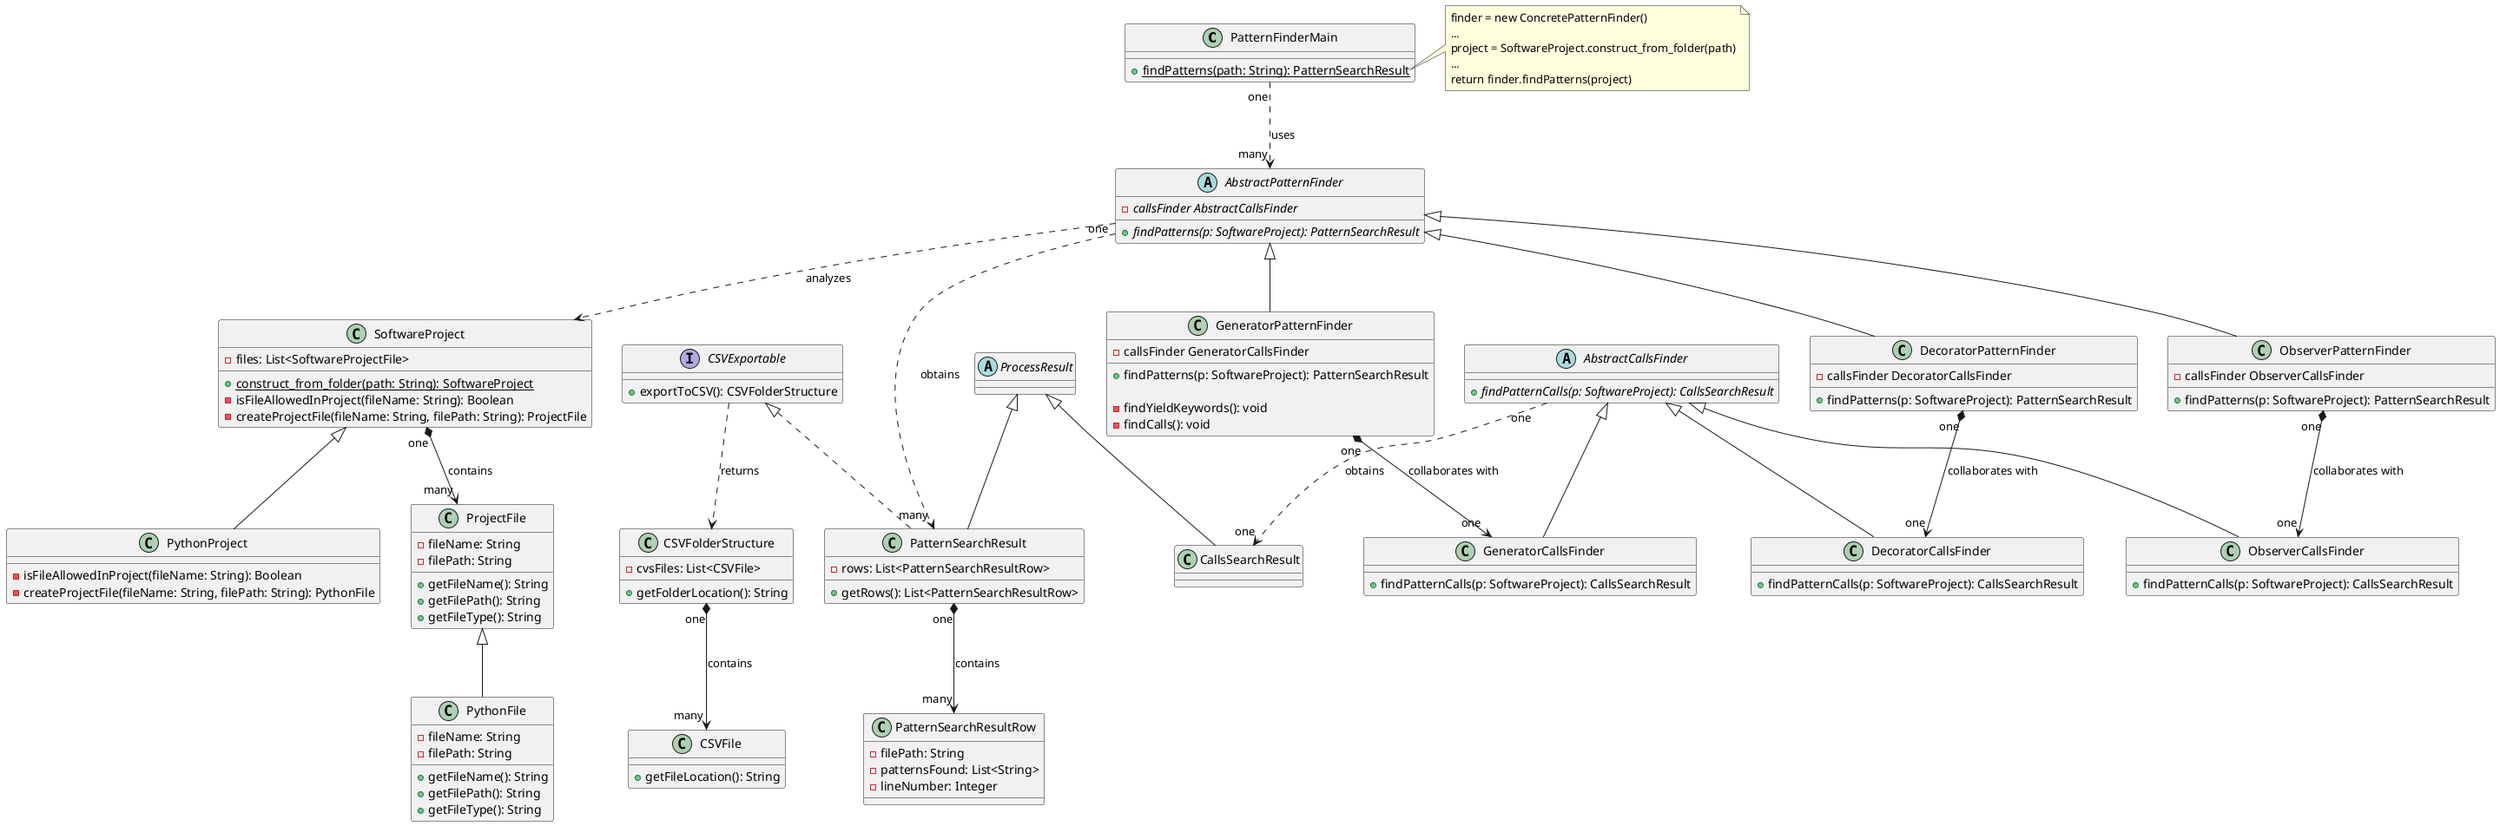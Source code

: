 @startuml new-model-finder
' --------------------------------------------------------------------------
class PatternFinderMain {
    + {static} findPatterns(path: String): PatternSearchResult
}
note right of PatternFinderMain::findPatterns
    finder = new ConcretePatternFinder()
    ...
    project = SoftwareProject.construct_from_folder(path)
    ...
    return finder.findPatterns(project)
end note
PatternFinderMain "one" ..> "many" AbstractPatternFinder : uses
' --------------------------------------------------------------------------
abstract class AbstractPatternFinder {
    - {abstract} callsFinder AbstractCallsFinder
    + {abstract} findPatterns(p: SoftwareProject): PatternSearchResult
}
AbstractPatternFinder ..> SoftwareProject : analyzes
AbstractPatternFinder "one" ..> "many" PatternSearchResult : obtains
' --------------------------------------------------------------------------
class GeneratorPatternFinder extends AbstractPatternFinder {
    - callsFinder GeneratorCallsFinder
    + findPatterns(p: SoftwareProject): PatternSearchResult
    
    - findYieldKeywords(): void
    - findCalls(): void
}
class ObserverPatternFinder extends AbstractPatternFinder {
    - callsFinder ObserverCallsFinder
    + findPatterns(p: SoftwareProject): PatternSearchResult
}
class DecoratorPatternFinder extends AbstractPatternFinder {
    - callsFinder DecoratorCallsFinder
    + findPatterns(p: SoftwareProject): PatternSearchResult
}
GeneratorPatternFinder "one" *--> "one" GeneratorCallsFinder : "collaborates with"
DecoratorPatternFinder "one" *--> "one" DecoratorCallsFinder : "collaborates with"
ObserverPatternFinder "one" *--> "one" ObserverCallsFinder : "collaborates with"
' --------------------------------------------------------------------------
abstract class AbstractCallsFinder {
    + {abstract} findPatternCalls(p: SoftwareProject): CallsSearchResult
}
AbstractCallsFinder "one" ..> "one" CallsSearchResult : obtains

class GeneratorCallsFinder extends AbstractCallsFinder {
    + findPatternCalls(p: SoftwareProject): CallsSearchResult
}
class ObserverCallsFinder extends AbstractCallsFinder {
    + findPatternCalls(p: SoftwareProject): CallsSearchResult
}
class DecoratorCallsFinder extends AbstractCallsFinder {
    + findPatternCalls(p: SoftwareProject): CallsSearchResult
}
' --------------------------------------------------------------------------
class SoftwareProject {
    - files: List<SoftwareProjectFile>
    + {static} construct_from_folder(path: String): SoftwareProject
    - isFileAllowedInProject(fileName: String): Boolean
    - createProjectFile(fileName: String, filePath: String): ProjectFile
}
class PythonProject extends SoftwareProject {
    - isFileAllowedInProject(fileName: String): Boolean
    - createProjectFile(fileName: String, filePath: String): PythonFile
}
SoftwareProject "one" *--> "many" ProjectFile : contains
class ProjectFile {
    - fileName: String
    - filePath: String
    + getFileName(): String
    + getFilePath(): String
    + getFileType(): String
}
class PythonFile extends ProjectFile {
    - fileName: String
    - filePath: String
    + getFileName(): String
    + getFilePath(): String
    + getFileType(): String
}
' --------------------------------------------------------------------------
' class SourceMap implements CSVExportable {
'     + exportToCSV(): CSVFolderStructure
' }

' class SourceMapRow {
'     - nodeId: Integer
'     - nodeName: String
'     - nodeType: Integer
'     - nodeTypeName: String
'     - sourcePath: String
'     - nodeTypeAncestorLevel1: Integer
'     - nodeTypeAncestorLevel2: Integer
'     - nodeTypeAncestorLevel3: Integer

'     + getNodeId(): Integer
'     + getNodeName(): String
'     + getNodeType(): Integer
'     + getNodeTypeName(): String
'     + getSourcePath(): String
' }
' --------------------------------------------------------------------------
abstract class ProcessResult {
}
class PatternSearchResult extends ProcessResult implements CSVExportable {
   - rows: List<PatternSearchResultRow>
   + getRows(): List<PatternSearchResultRow>
}
PatternSearchResult "one" *--> "many" PatternSearchResultRow : contains

class PatternSearchResultRow {
    - filePath: String
    - patternsFound: List<String>
    - lineNumber: Integer
}
class CallsSearchResult extends ProcessResult {
}
' --------------------------------------------------------------------------
' class AbstractSyntaxTree implements CSVExportable {
'     - root: ASTNode
'     + exportToCSV(): CSVFolderStructure
'     + getRoot(): ASTNode
'     + walk(): Iterator<ASTNode>
'     + getSourceMap(): SourceMap
' }

' class ASTNode {
'     - nodeName: String
'     - nodeType: Integer
'     - nodeTypeName: String
'     - childNodes: List<ASTNode>

'     + getNodeName(): String
'     + getNodeType(): Integer
'     + getNodeTypeName(): String
'     + getChildNodes(): List<ASTNode>

' }
' class ClassifiedSyntaxTree implements CSVExportable {
'     - root: ClassifiedASTNode
'     + exportToCSV(): CSVFolderStructure
'     + getRoot(): ClassifiedASTNode
'     + walk(): Iterator<ClassifiedASTNode>
'     + getSourceMap(): SourceMap
' }
' class ClassifiedASTNode {
'     - node: ASTNode
'     - patternsFound: List<String>
'     + getPatternsFound(): List<String>
'     + getNodeName(): String
'     + getNodeType(): Integer
'     + getNodeTypeName(): String
'     + getChildNodes(): List<ASTNode>
' }
' --------------------------------------------------------------------------
class CSVFolderStructure {
    - cvsFiles: List<CSVFile>
    + getFolderLocation(): String
}
CSVFolderStructure "one" *--> "many" CSVFile : contains
class CSVFile {
    + getFileLocation(): String
}
interface CSVExportable {
    + exportToCSV(): CSVFolderStructure
}
CSVExportable ..> CSVFolderStructure : returns
' --------------------------------------------------------------------------
'SourceMap
'SourceMap "one" *--> "many" SourceMapRow : contains

'AbstractSyntaxTree
'AbstractSyntaxTree ..> SourceMap : generates
'AbstractSyntaxTree "one" *--> "one" ASTNode : root

'ASTNode recursive relationship
'ASTNode "zero" *--> "many" ASTNode : children

@enduml

